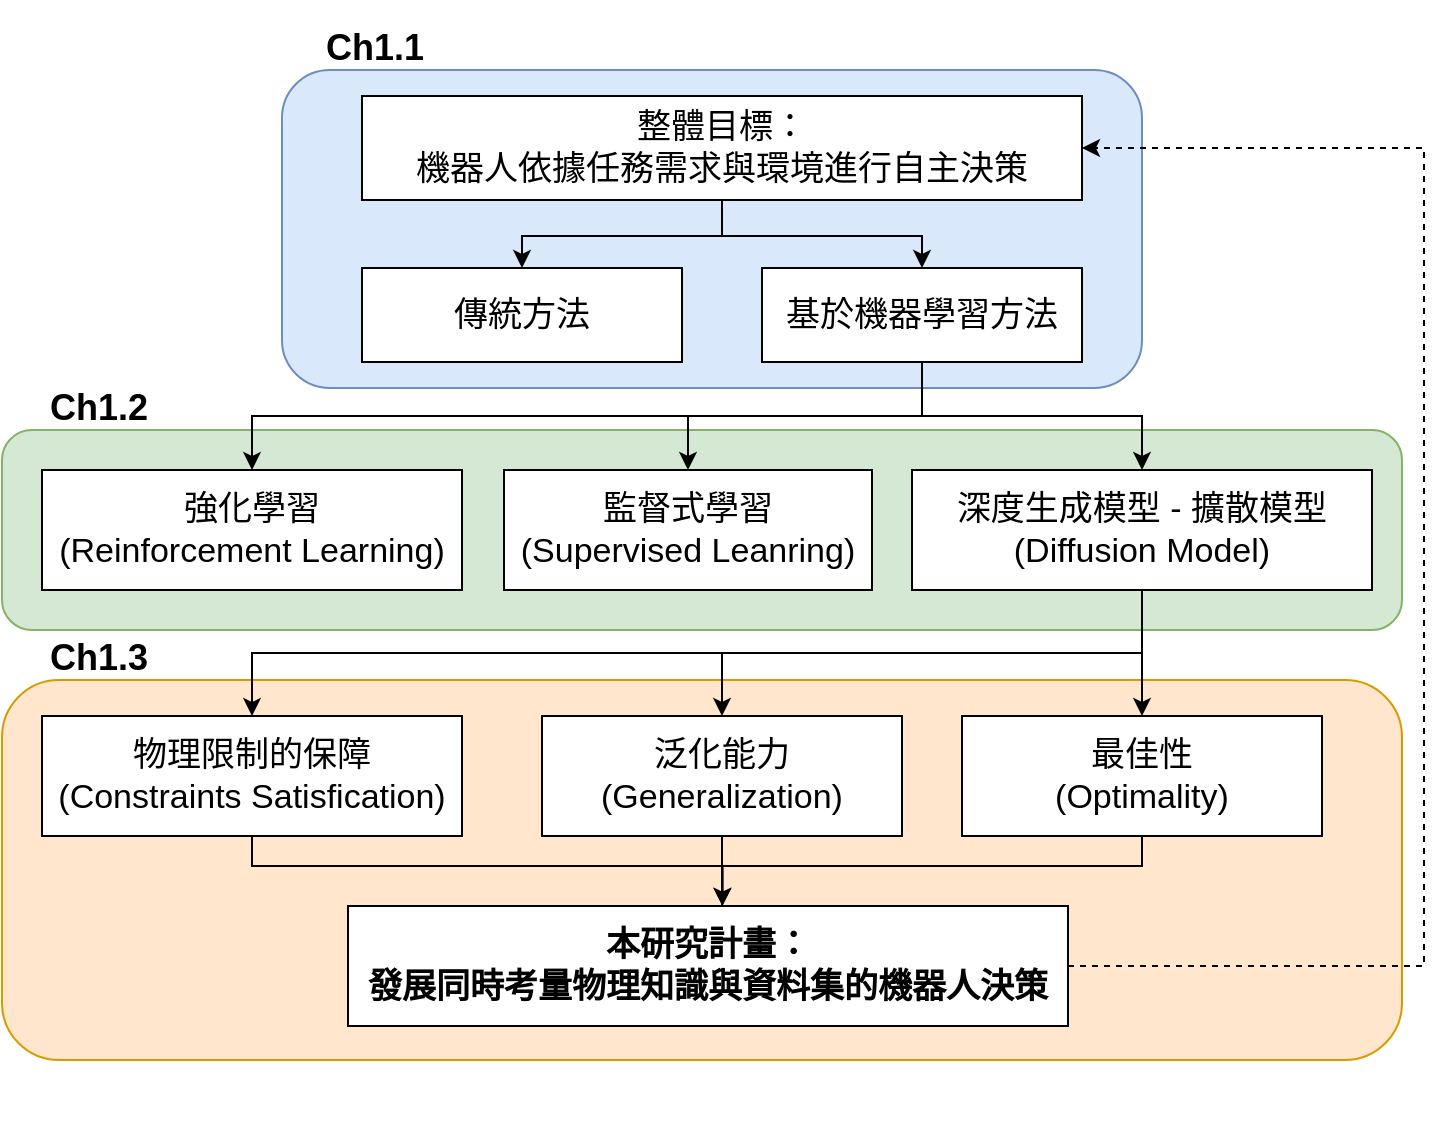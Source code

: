 <mxfile version="26.0.8">
  <diagram name="Page-1" id="wOB_9WMUOYio087HsXXo">
    <mxGraphModel dx="1562" dy="857" grid="1" gridSize="10" guides="1" tooltips="1" connect="1" arrows="1" fold="1" page="1" pageScale="1" pageWidth="827" pageHeight="1169" math="0" shadow="0">
      <root>
        <mxCell id="0" />
        <mxCell id="1" parent="0" />
        <mxCell id="OV2g7p3yE7dfUdtsTMxP-24" value="" style="group" parent="1" vertex="1" connectable="0">
          <mxGeometry x="79" y="92" width="680" height="568" as="geometry" />
        </mxCell>
        <mxCell id="OV2g7p3yE7dfUdtsTMxP-19" value="&lt;h3&gt;&lt;br&gt;&lt;/h3&gt;" style="rounded=1;whiteSpace=wrap;html=1;fillColor=#ffe6cc;strokeColor=#d79b00;align=left;" parent="OV2g7p3yE7dfUdtsTMxP-24" vertex="1">
          <mxGeometry x="-20" y="340" width="700" height="190" as="geometry" />
        </mxCell>
        <mxCell id="OV2g7p3yE7dfUdtsTMxP-18" value="&lt;h3&gt;&lt;br&gt;&lt;/h3&gt;" style="rounded=1;whiteSpace=wrap;html=1;fillColor=#d5e8d4;strokeColor=#82b366;align=left;" parent="OV2g7p3yE7dfUdtsTMxP-24" vertex="1">
          <mxGeometry x="-20" y="215" width="700" height="100" as="geometry" />
        </mxCell>
        <mxCell id="OV2g7p3yE7dfUdtsTMxP-17" value="&lt;h3&gt;&lt;br&gt;&lt;/h3&gt;" style="rounded=1;whiteSpace=wrap;html=1;fillColor=#dae8fc;strokeColor=#6c8ebf;align=left;" parent="OV2g7p3yE7dfUdtsTMxP-24" vertex="1">
          <mxGeometry x="120" y="35" width="430" height="159" as="geometry" />
        </mxCell>
        <mxCell id="OV2g7p3yE7dfUdtsTMxP-3" style="edgeStyle=orthogonalEdgeStyle;rounded=0;orthogonalLoop=1;jettySize=auto;html=1;exitX=0.5;exitY=1;exitDx=0;exitDy=0;entryX=0.5;entryY=0;entryDx=0;entryDy=0;" parent="OV2g7p3yE7dfUdtsTMxP-24" source="BNkQrNhKQa_8A1IRFI8Z-1" target="BNkQrNhKQa_8A1IRFI8Z-2" edge="1">
          <mxGeometry relative="1" as="geometry">
            <Array as="points">
              <mxPoint x="340" y="118" />
              <mxPoint x="240" y="118" />
            </Array>
          </mxGeometry>
        </mxCell>
        <mxCell id="BNkQrNhKQa_8A1IRFI8Z-1" value="&lt;font style=&quot;font-size: 17px;&quot;&gt;整體目標：&lt;br&gt;機器人依據任務需求與環境進行自主決策&lt;/font&gt;" style="rounded=0;whiteSpace=wrap;html=1;" parent="OV2g7p3yE7dfUdtsTMxP-24" vertex="1">
          <mxGeometry x="160" y="48" width="360" height="52" as="geometry" />
        </mxCell>
        <mxCell id="BNkQrNhKQa_8A1IRFI8Z-2" value="&lt;font style=&quot;font-size: 17px;&quot;&gt;傳統方法&lt;/font&gt;" style="rounded=0;whiteSpace=wrap;html=1;" parent="OV2g7p3yE7dfUdtsTMxP-24" vertex="1">
          <mxGeometry x="160" y="134" width="160" height="47" as="geometry" />
        </mxCell>
        <mxCell id="OV2g7p3yE7dfUdtsTMxP-5" style="edgeStyle=orthogonalEdgeStyle;rounded=0;orthogonalLoop=1;jettySize=auto;html=1;exitX=0.5;exitY=1;exitDx=0;exitDy=0;entryX=0.5;entryY=0;entryDx=0;entryDy=0;" parent="OV2g7p3yE7dfUdtsTMxP-24" source="BNkQrNhKQa_8A1IRFI8Z-3" target="BNkQrNhKQa_8A1IRFI8Z-5" edge="1">
          <mxGeometry relative="1" as="geometry" />
        </mxCell>
        <mxCell id="OV2g7p3yE7dfUdtsTMxP-6" style="edgeStyle=orthogonalEdgeStyle;rounded=0;orthogonalLoop=1;jettySize=auto;html=1;exitX=0.5;exitY=1;exitDx=0;exitDy=0;entryX=0.5;entryY=0;entryDx=0;entryDy=0;" parent="OV2g7p3yE7dfUdtsTMxP-24" source="BNkQrNhKQa_8A1IRFI8Z-3" target="BNkQrNhKQa_8A1IRFI8Z-6" edge="1">
          <mxGeometry relative="1" as="geometry" />
        </mxCell>
        <mxCell id="OV2g7p3yE7dfUdtsTMxP-7" style="edgeStyle=orthogonalEdgeStyle;rounded=0;orthogonalLoop=1;jettySize=auto;html=1;exitX=0.5;exitY=1;exitDx=0;exitDy=0;entryX=0.5;entryY=0;entryDx=0;entryDy=0;" parent="OV2g7p3yE7dfUdtsTMxP-24" source="BNkQrNhKQa_8A1IRFI8Z-3" target="BNkQrNhKQa_8A1IRFI8Z-4" edge="1">
          <mxGeometry relative="1" as="geometry" />
        </mxCell>
        <mxCell id="BNkQrNhKQa_8A1IRFI8Z-3" value="&lt;font style=&quot;font-size: 17px;&quot;&gt;基於機器學習方法&lt;/font&gt;" style="rounded=0;whiteSpace=wrap;html=1;" parent="OV2g7p3yE7dfUdtsTMxP-24" vertex="1">
          <mxGeometry x="360" y="134" width="160" height="47" as="geometry" />
        </mxCell>
        <mxCell id="BNkQrNhKQa_8A1IRFI8Z-4" value="&lt;font style=&quot;font-size: 17px;&quot;&gt;監督式學習&lt;br&gt;(Supervised Leanring)&lt;/font&gt;" style="rounded=0;whiteSpace=wrap;html=1;" parent="OV2g7p3yE7dfUdtsTMxP-24" vertex="1">
          <mxGeometry x="231" y="235" width="184" height="60" as="geometry" />
        </mxCell>
        <mxCell id="BNkQrNhKQa_8A1IRFI8Z-5" value="&lt;font style=&quot;font-size: 17px;&quot;&gt;強化學習&lt;br&gt;(Reinforcement Learning)&lt;/font&gt;" style="rounded=0;whiteSpace=wrap;html=1;" parent="OV2g7p3yE7dfUdtsTMxP-24" vertex="1">
          <mxGeometry y="235" width="210" height="60" as="geometry" />
        </mxCell>
        <mxCell id="OV2g7p3yE7dfUdtsTMxP-8" style="edgeStyle=orthogonalEdgeStyle;rounded=0;orthogonalLoop=1;jettySize=auto;html=1;exitX=0.5;exitY=1;exitDx=0;exitDy=0;entryX=0.5;entryY=0;entryDx=0;entryDy=0;" parent="OV2g7p3yE7dfUdtsTMxP-24" source="BNkQrNhKQa_8A1IRFI8Z-6" target="BNkQrNhKQa_8A1IRFI8Z-7" edge="1">
          <mxGeometry relative="1" as="geometry" />
        </mxCell>
        <mxCell id="OV2g7p3yE7dfUdtsTMxP-9" style="edgeStyle=orthogonalEdgeStyle;rounded=0;orthogonalLoop=1;jettySize=auto;html=1;exitX=0.5;exitY=1;exitDx=0;exitDy=0;entryX=0.5;entryY=0;entryDx=0;entryDy=0;" parent="OV2g7p3yE7dfUdtsTMxP-24" source="BNkQrNhKQa_8A1IRFI8Z-6" target="BNkQrNhKQa_8A1IRFI8Z-9" edge="1">
          <mxGeometry relative="1" as="geometry" />
        </mxCell>
        <mxCell id="OV2g7p3yE7dfUdtsTMxP-10" style="edgeStyle=orthogonalEdgeStyle;rounded=0;orthogonalLoop=1;jettySize=auto;html=1;exitX=0.5;exitY=1;exitDx=0;exitDy=0;entryX=0.5;entryY=0;entryDx=0;entryDy=0;" parent="OV2g7p3yE7dfUdtsTMxP-24" source="BNkQrNhKQa_8A1IRFI8Z-6" target="BNkQrNhKQa_8A1IRFI8Z-8" edge="1">
          <mxGeometry relative="1" as="geometry" />
        </mxCell>
        <mxCell id="BNkQrNhKQa_8A1IRFI8Z-6" value="&lt;font style=&quot;font-size: 17px;&quot;&gt;深度生成模型 - 擴散模型&lt;br&gt;(Diffusion Model)&lt;/font&gt;" style="rounded=0;whiteSpace=wrap;html=1;" parent="OV2g7p3yE7dfUdtsTMxP-24" vertex="1">
          <mxGeometry x="435" y="235" width="230" height="60" as="geometry" />
        </mxCell>
        <mxCell id="BNkQrNhKQa_8A1IRFI8Z-7" value="&lt;font style=&quot;font-size: 17px;&quot;&gt;物理限制的保障&lt;br&gt;(Constraints Satisfication)&lt;/font&gt;" style="rounded=0;whiteSpace=wrap;html=1;" parent="OV2g7p3yE7dfUdtsTMxP-24" vertex="1">
          <mxGeometry y="358" width="210" height="60" as="geometry" />
        </mxCell>
        <mxCell id="OV2g7p3yE7dfUdtsTMxP-12" style="edgeStyle=orthogonalEdgeStyle;rounded=0;orthogonalLoop=1;jettySize=auto;html=1;exitX=0.5;exitY=1;exitDx=0;exitDy=0;" parent="OV2g7p3yE7dfUdtsTMxP-24" source="BNkQrNhKQa_8A1IRFI8Z-8" edge="1">
          <mxGeometry relative="1" as="geometry">
            <mxPoint x="340.143" y="468" as="targetPoint" />
          </mxGeometry>
        </mxCell>
        <mxCell id="BNkQrNhKQa_8A1IRFI8Z-8" value="&lt;font style=&quot;font-size: 17px;&quot;&gt;泛化能力&lt;br&gt;(Generalization)&lt;/font&gt;" style="rounded=0;whiteSpace=wrap;html=1;" parent="OV2g7p3yE7dfUdtsTMxP-24" vertex="1">
          <mxGeometry x="250" y="358" width="180" height="60" as="geometry" />
        </mxCell>
        <mxCell id="BNkQrNhKQa_8A1IRFI8Z-9" value="&lt;font style=&quot;font-size: 17px;&quot;&gt;最佳性&lt;br&gt;(Optimality)&lt;/font&gt;" style="rounded=0;whiteSpace=wrap;html=1;" parent="OV2g7p3yE7dfUdtsTMxP-24" vertex="1">
          <mxGeometry x="460" y="358" width="180" height="60" as="geometry" />
        </mxCell>
        <mxCell id="OV2g7p3yE7dfUdtsTMxP-16" style="edgeStyle=orthogonalEdgeStyle;rounded=0;orthogonalLoop=1;jettySize=auto;html=1;exitX=1;exitY=0.5;exitDx=0;exitDy=0;entryX=1;entryY=0.5;entryDx=0;entryDy=0;dashed=1;" parent="OV2g7p3yE7dfUdtsTMxP-24" source="BNkQrNhKQa_8A1IRFI8Z-11" target="BNkQrNhKQa_8A1IRFI8Z-1" edge="1">
          <mxGeometry relative="1" as="geometry">
            <Array as="points">
              <mxPoint x="691" y="483" />
              <mxPoint x="691" y="74" />
            </Array>
          </mxGeometry>
        </mxCell>
        <mxCell id="BNkQrNhKQa_8A1IRFI8Z-11" value="&lt;font style=&quot;font-size: 17px;&quot;&gt;&lt;b style=&quot;&quot;&gt;本研究計畫：&lt;br&gt;發展同時考量物理知識與資料集的&lt;/b&gt;&lt;b style=&quot;&quot;&gt;機器人決策&lt;/b&gt;&lt;/font&gt;" style="rounded=0;whiteSpace=wrap;html=1;" parent="OV2g7p3yE7dfUdtsTMxP-24" vertex="1">
          <mxGeometry x="153" y="453" width="360" height="60" as="geometry" />
        </mxCell>
        <mxCell id="OV2g7p3yE7dfUdtsTMxP-4" style="edgeStyle=orthogonalEdgeStyle;rounded=0;orthogonalLoop=1;jettySize=auto;html=1;exitX=0.5;exitY=1;exitDx=0;exitDy=0;entryX=0.5;entryY=0;entryDx=0;entryDy=0;" parent="OV2g7p3yE7dfUdtsTMxP-24" source="BNkQrNhKQa_8A1IRFI8Z-1" target="BNkQrNhKQa_8A1IRFI8Z-3" edge="1">
          <mxGeometry relative="1" as="geometry">
            <mxPoint x="350" y="118" as="sourcePoint" />
            <mxPoint x="250" y="157" as="targetPoint" />
            <Array as="points">
              <mxPoint x="340" y="118" />
              <mxPoint x="440" y="118" />
            </Array>
          </mxGeometry>
        </mxCell>
        <mxCell id="OV2g7p3yE7dfUdtsTMxP-13" style="edgeStyle=orthogonalEdgeStyle;rounded=0;orthogonalLoop=1;jettySize=auto;html=1;exitX=0.5;exitY=1;exitDx=0;exitDy=0;entryX=0.52;entryY=0.001;entryDx=0;entryDy=0;entryPerimeter=0;" parent="OV2g7p3yE7dfUdtsTMxP-24" source="BNkQrNhKQa_8A1IRFI8Z-9" target="BNkQrNhKQa_8A1IRFI8Z-11" edge="1">
          <mxGeometry relative="1" as="geometry">
            <Array as="points">
              <mxPoint x="550" y="433" />
              <mxPoint x="340" y="433" />
            </Array>
          </mxGeometry>
        </mxCell>
        <mxCell id="OV2g7p3yE7dfUdtsTMxP-15" style="edgeStyle=orthogonalEdgeStyle;rounded=0;orthogonalLoop=1;jettySize=auto;html=1;exitX=0.5;exitY=1;exitDx=0;exitDy=0;entryX=0.52;entryY=-0.003;entryDx=0;entryDy=0;entryPerimeter=0;" parent="OV2g7p3yE7dfUdtsTMxP-24" source="BNkQrNhKQa_8A1IRFI8Z-7" target="BNkQrNhKQa_8A1IRFI8Z-11" edge="1">
          <mxGeometry relative="1" as="geometry">
            <Array as="points">
              <mxPoint x="105" y="433" />
              <mxPoint x="340" y="433" />
            </Array>
          </mxGeometry>
        </mxCell>
        <mxCell id="OV2g7p3yE7dfUdtsTMxP-21" value="&lt;b&gt;&lt;font style=&quot;font-size: 18px;&quot;&gt;Ch1.1&lt;/font&gt;&lt;/b&gt;" style="text;html=1;align=center;verticalAlign=middle;resizable=0;points=[];autosize=1;strokeColor=none;fillColor=none;" parent="OV2g7p3yE7dfUdtsTMxP-24" vertex="1">
          <mxGeometry x="131" y="4" width="70" height="40" as="geometry" />
        </mxCell>
        <mxCell id="OV2g7p3yE7dfUdtsTMxP-22" value="&lt;b&gt;&lt;font style=&quot;font-size: 18px;&quot;&gt;Ch1.2&lt;/font&gt;&lt;/b&gt;" style="text;html=1;align=center;verticalAlign=middle;resizable=0;points=[];autosize=1;strokeColor=none;fillColor=none;" parent="OV2g7p3yE7dfUdtsTMxP-24" vertex="1">
          <mxGeometry x="-7" y="184" width="70" height="40" as="geometry" />
        </mxCell>
        <mxCell id="OV2g7p3yE7dfUdtsTMxP-23" value="&lt;b&gt;&lt;font style=&quot;font-size: 18px;&quot;&gt;Ch1.3&lt;/font&gt;&lt;/b&gt;" style="text;html=1;align=center;verticalAlign=middle;resizable=0;points=[];autosize=1;strokeColor=none;fillColor=none;" parent="OV2g7p3yE7dfUdtsTMxP-24" vertex="1">
          <mxGeometry x="-7" y="309" width="70" height="40" as="geometry" />
        </mxCell>
      </root>
    </mxGraphModel>
  </diagram>
</mxfile>
